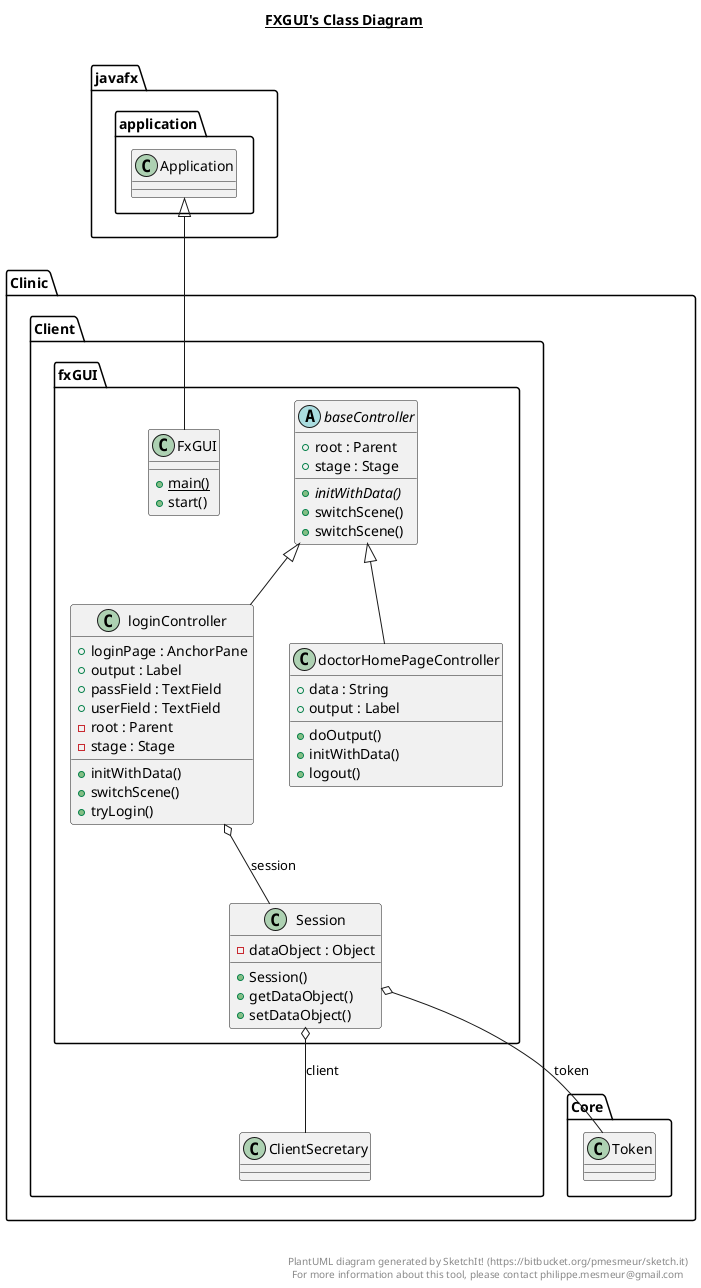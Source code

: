@startuml

title __FXGUI's Class Diagram__\n

  namespace Clinic.Client {
    namespace fxGUI {
      class Clinic.Client.fxGUI.FxGUI {
          {static} + main()
          + start()
      }
    }
  }
  

  namespace Clinic.Client {
    namespace fxGUI {
      class Clinic.Client.fxGUI.Session {
          - dataObject : Object
          + Session()
          + getDataObject()
          + setDataObject()
      }
    }
  }
  

  namespace Clinic.Client {
    namespace fxGUI {
      abstract class Clinic.Client.fxGUI.baseController {
          + root : Parent
          + stage : Stage
          {abstract} + initWithData()
          + switchScene()
          + switchScene()
      }
    }
  }
  

  namespace Clinic.Client {
    namespace fxGUI {
      class Clinic.Client.fxGUI.loginController {
          + loginPage : AnchorPane
          + output : Label
          + passField : TextField
          + userField : TextField
          - root : Parent
          - stage : Stage
          + initWithData()
          + switchScene()
          + tryLogin()
      }
    }
  }
  

  namespace Clinic.Client {
    namespace fxGUI {
      class Clinic.Client.fxGUI.doctorHomePageController {
          + data : String
          + output : Label
          + doOutput()
          + initWithData()
          + logout()
      }
    }
  }
  

  Clinic.Client.fxGUI.FxGUI -up-|> javafx.application.Application
  Clinic.Client.fxGUI.Session o-- Clinic.Client.ClientSecretary : client
  Clinic.Client.fxGUI.Session o-- Clinic.Core.Token : token
  Clinic.Client.fxGUI.loginController -up-|> Clinic.Client.fxGUI.baseController
  Clinic.Client.fxGUI.loginController o-- Clinic.Client.fxGUI.Session : session
  Clinic.Client.fxGUI.doctorHomePageController -up-|> Clinic.Client.fxGUI.baseController


right footer


PlantUML diagram generated by SketchIt! (https://bitbucket.org/pmesmeur/sketch.it)
For more information about this tool, please contact philippe.mesmeur@gmail.com
endfooter

@enduml
